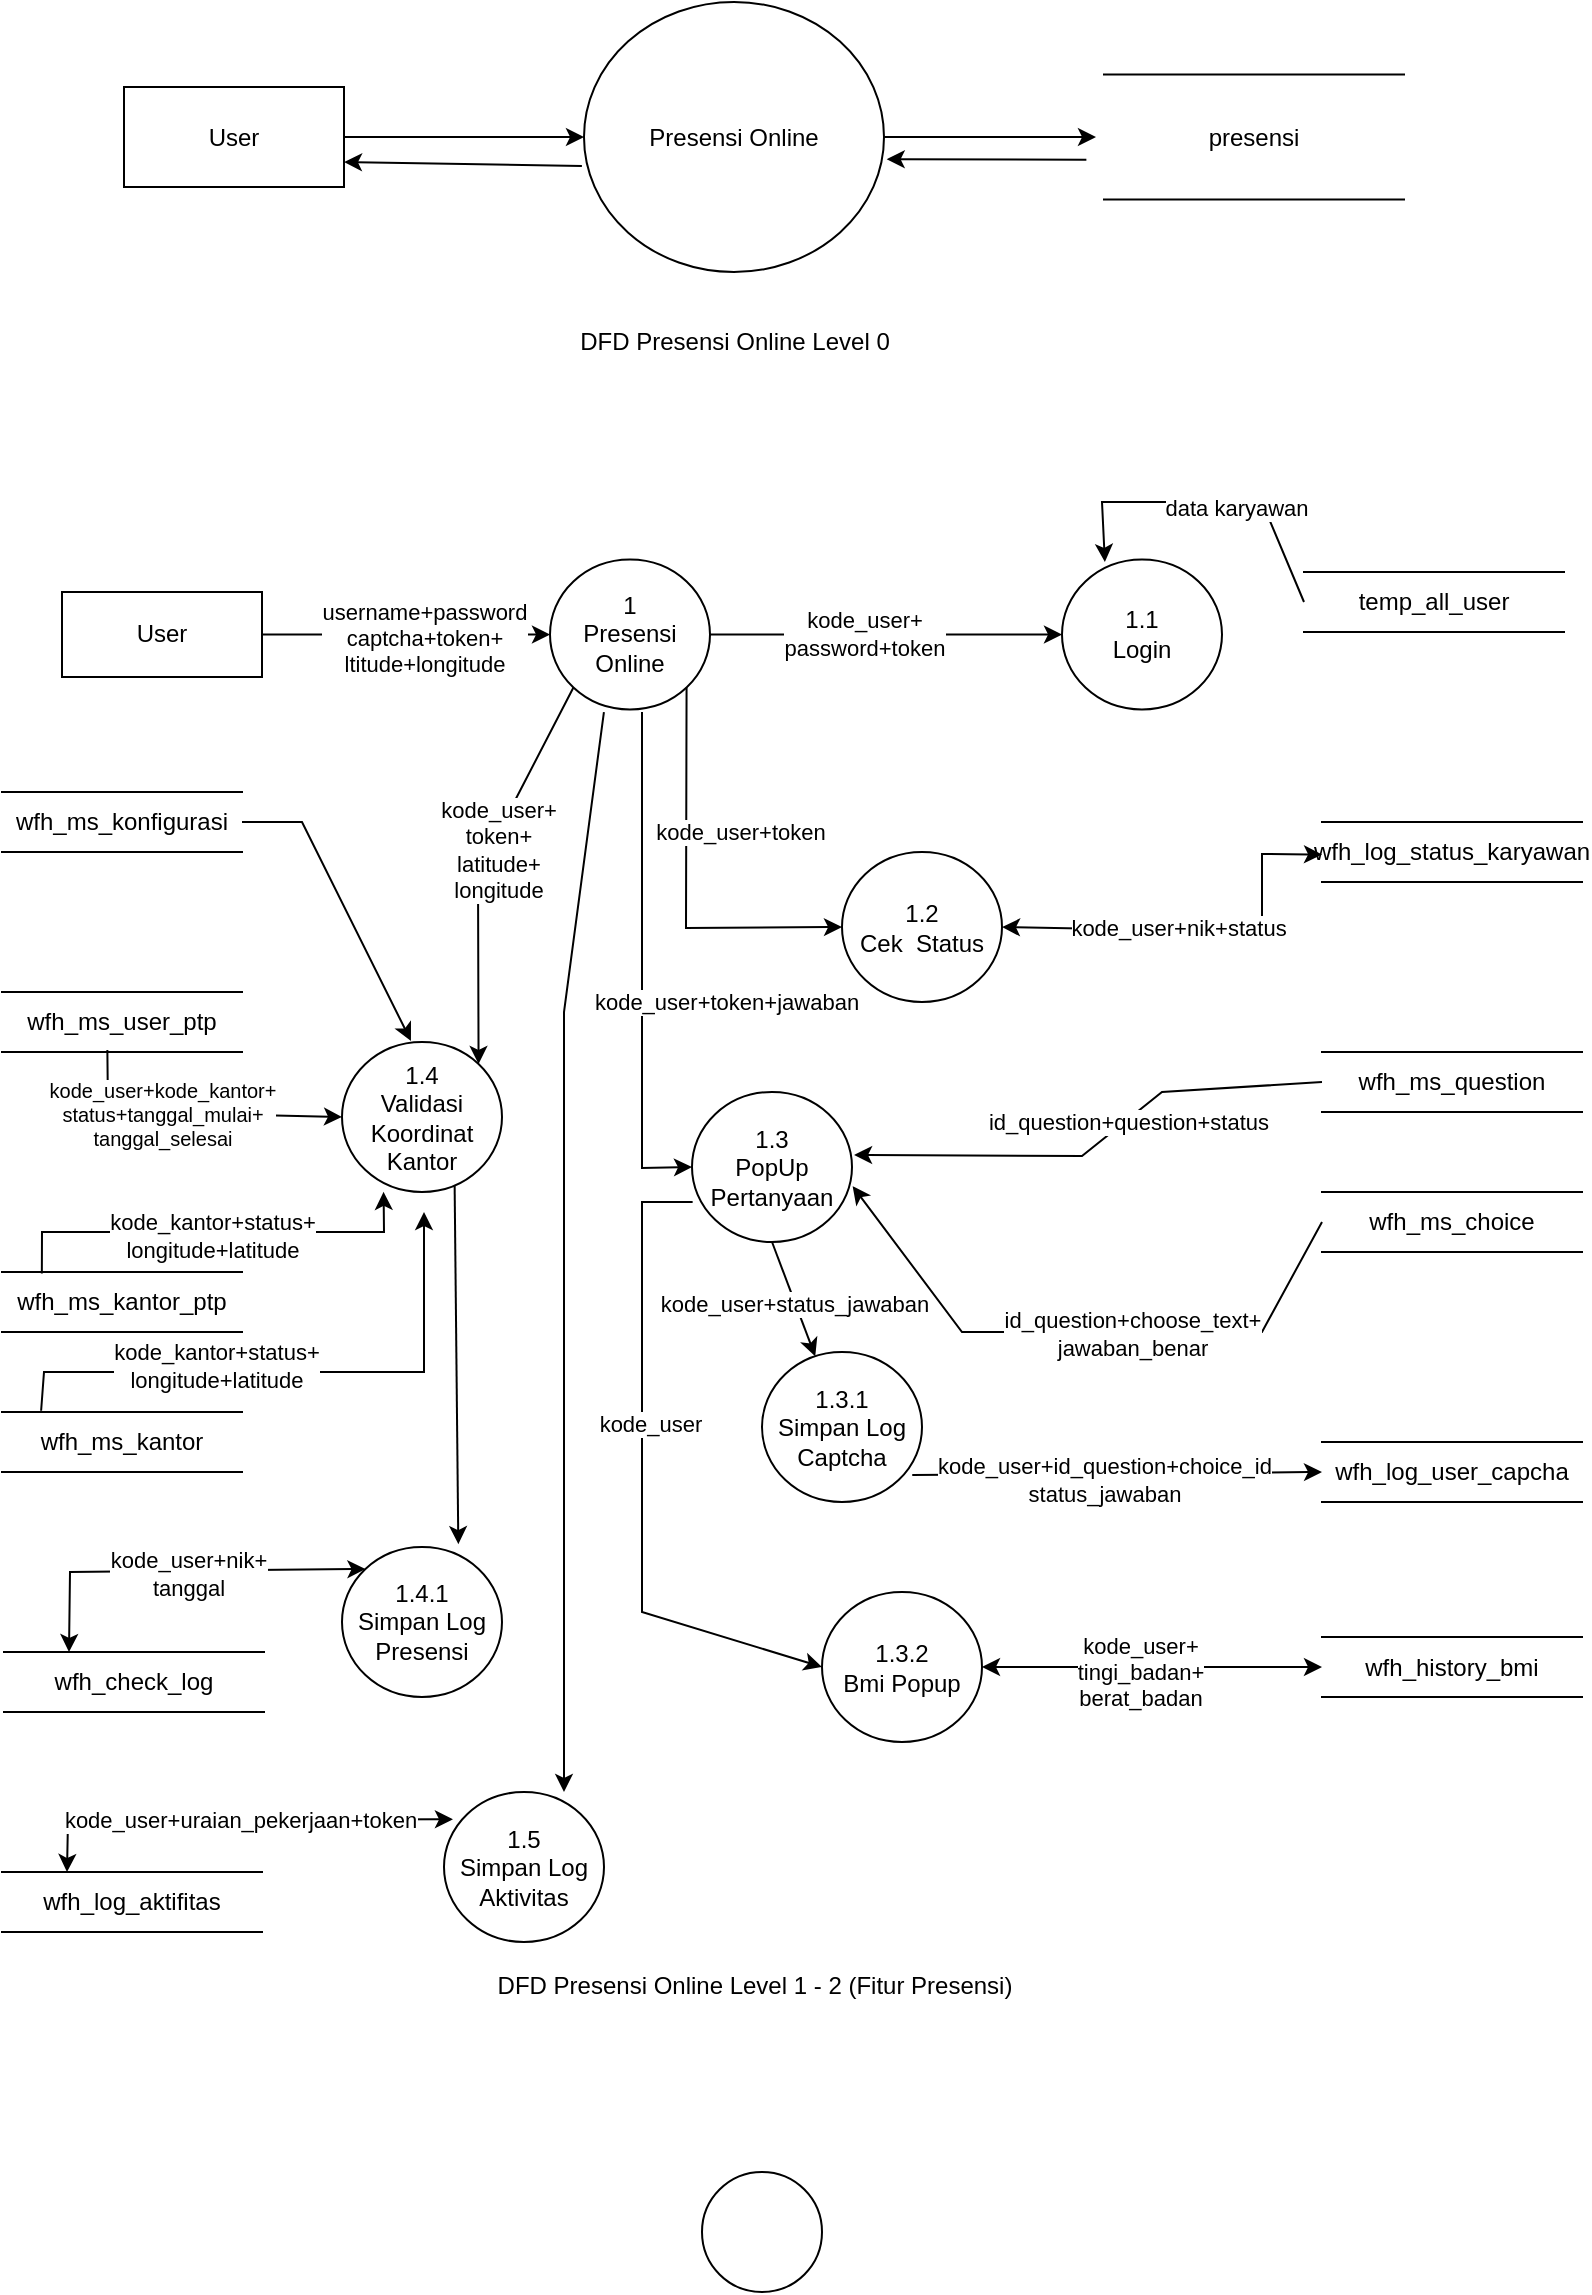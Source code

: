 <mxfile version="22.1.7" type="github">
  <diagram name="Page-1" id="cB6-q6-sBfIPuh-v84tD">
    <mxGraphModel dx="1919" dy="735" grid="1" gridSize="10" guides="1" tooltips="1" connect="1" arrows="1" fold="1" page="1" pageScale="1" pageWidth="850" pageHeight="1100" math="0" shadow="0">
      <root>
        <mxCell id="0" />
        <mxCell id="1" parent="0" />
        <mxCell id="i9Y9PTabGPXXXa_qy1XM-1" value="User" style="html=1;dashed=0;whiteSpace=wrap;" vertex="1" parent="1">
          <mxGeometry x="80" y="87.5" width="110" height="50" as="geometry" />
        </mxCell>
        <mxCell id="i9Y9PTabGPXXXa_qy1XM-2" value="Presensi Online" style="shape=ellipse;html=1;dashed=0;whiteSpace=wrap;perimeter=ellipsePerimeter;" vertex="1" parent="1">
          <mxGeometry x="310" y="45" width="150" height="135" as="geometry" />
        </mxCell>
        <mxCell id="i9Y9PTabGPXXXa_qy1XM-4" value="" style="endArrow=classic;html=1;rounded=0;exitX=1;exitY=0.5;exitDx=0;exitDy=0;" edge="1" parent="1" source="i9Y9PTabGPXXXa_qy1XM-1" target="i9Y9PTabGPXXXa_qy1XM-2">
          <mxGeometry width="50" height="50" relative="1" as="geometry">
            <mxPoint x="360" y="410" as="sourcePoint" />
            <mxPoint x="410" y="360" as="targetPoint" />
          </mxGeometry>
        </mxCell>
        <mxCell id="i9Y9PTabGPXXXa_qy1XM-5" value="" style="endArrow=classic;html=1;rounded=0;exitX=1;exitY=0.5;exitDx=0;exitDy=0;" edge="1" parent="1" source="i9Y9PTabGPXXXa_qy1XM-2">
          <mxGeometry width="50" height="50" relative="1" as="geometry">
            <mxPoint x="360" y="410" as="sourcePoint" />
            <mxPoint x="566.0" y="112.5" as="targetPoint" />
          </mxGeometry>
        </mxCell>
        <mxCell id="i9Y9PTabGPXXXa_qy1XM-6" value="" style="endArrow=classic;html=1;rounded=0;exitX=-0.007;exitY=0.607;exitDx=0;exitDy=0;exitPerimeter=0;entryX=1;entryY=0.75;entryDx=0;entryDy=0;" edge="1" parent="1" source="i9Y9PTabGPXXXa_qy1XM-2" target="i9Y9PTabGPXXXa_qy1XM-1">
          <mxGeometry width="50" height="50" relative="1" as="geometry">
            <mxPoint x="360" y="410" as="sourcePoint" />
            <mxPoint x="410" y="360" as="targetPoint" />
          </mxGeometry>
        </mxCell>
        <mxCell id="i9Y9PTabGPXXXa_qy1XM-7" value="" style="endArrow=classic;html=1;rounded=0;entryX=1.009;entryY=0.582;entryDx=0;entryDy=0;entryPerimeter=0;exitX=0.07;exitY=0.642;exitDx=0;exitDy=0;exitPerimeter=0;" edge="1" parent="1" target="i9Y9PTabGPXXXa_qy1XM-2">
          <mxGeometry width="50" height="50" relative="1" as="geometry">
            <mxPoint x="561.2" y="123.86" as="sourcePoint" />
            <mxPoint x="410" y="360" as="targetPoint" />
          </mxGeometry>
        </mxCell>
        <mxCell id="i9Y9PTabGPXXXa_qy1XM-9" value="DFD Presensi Online Level 0" style="text;html=1;align=center;verticalAlign=middle;resizable=0;points=[];autosize=1;strokeColor=none;fillColor=none;" vertex="1" parent="1">
          <mxGeometry x="300" y="200" width="170" height="30" as="geometry" />
        </mxCell>
        <mxCell id="i9Y9PTabGPXXXa_qy1XM-10" value="presensi" style="html=1;dashed=0;whiteSpace=wrap;shape=partialRectangle;right=0;left=0;" vertex="1" parent="1">
          <mxGeometry x="570" y="81.25" width="150" height="62.5" as="geometry" />
        </mxCell>
        <mxCell id="i9Y9PTabGPXXXa_qy1XM-11" value="&lt;div&gt;1&lt;/div&gt;&lt;div&gt;Presensi Online&lt;br&gt;&lt;/div&gt;" style="shape=ellipse;html=1;dashed=0;whiteSpace=wrap;perimeter=ellipsePerimeter;" vertex="1" parent="1">
          <mxGeometry x="293" y="323.75" width="80" height="75" as="geometry" />
        </mxCell>
        <mxCell id="i9Y9PTabGPXXXa_qy1XM-12" value="User" style="html=1;dashed=0;whiteSpace=wrap;" vertex="1" parent="1">
          <mxGeometry x="49" y="340" width="100" height="42.5" as="geometry" />
        </mxCell>
        <mxCell id="i9Y9PTabGPXXXa_qy1XM-13" value="wfh_check_log" style="html=1;dashed=0;whiteSpace=wrap;shape=partialRectangle;right=0;left=0;" vertex="1" parent="1">
          <mxGeometry x="20" y="870" width="130" height="30" as="geometry" />
        </mxCell>
        <mxCell id="i9Y9PTabGPXXXa_qy1XM-14" value="" style="endArrow=classic;html=1;rounded=0;exitX=1;exitY=0.5;exitDx=0;exitDy=0;entryX=0;entryY=0.5;entryDx=0;entryDy=0;" edge="1" parent="1" source="i9Y9PTabGPXXXa_qy1XM-12" target="i9Y9PTabGPXXXa_qy1XM-11">
          <mxGeometry width="50" height="50" relative="1" as="geometry">
            <mxPoint x="399" y="370" as="sourcePoint" />
            <mxPoint x="449" y="320" as="targetPoint" />
          </mxGeometry>
        </mxCell>
        <mxCell id="i9Y9PTabGPXXXa_qy1XM-35" value="&lt;div&gt;username+password&lt;/div&gt;&lt;div&gt;captcha+token+&lt;/div&gt;&lt;div&gt;ltitude+longitude&lt;br&gt;&lt;/div&gt;" style="edgeLabel;html=1;align=center;verticalAlign=middle;resizable=0;points=[];" vertex="1" connectable="0" parent="i9Y9PTabGPXXXa_qy1XM-14">
          <mxGeometry x="-0.353" y="-1" relative="1" as="geometry">
            <mxPoint x="34" as="offset" />
          </mxGeometry>
        </mxCell>
        <mxCell id="i9Y9PTabGPXXXa_qy1XM-15" value="temp_all_user" style="html=1;dashed=0;whiteSpace=wrap;shape=partialRectangle;right=0;left=0;" vertex="1" parent="1">
          <mxGeometry x="670" y="330" width="130" height="30" as="geometry" />
        </mxCell>
        <mxCell id="i9Y9PTabGPXXXa_qy1XM-16" value="wfh_ms_question" style="html=1;dashed=0;whiteSpace=wrap;shape=partialRectangle;right=0;left=0;" vertex="1" parent="1">
          <mxGeometry x="679" y="570" width="130" height="30" as="geometry" />
        </mxCell>
        <mxCell id="i9Y9PTabGPXXXa_qy1XM-17" value="wfh_log_user_capcha" style="html=1;dashed=0;whiteSpace=wrap;shape=partialRectangle;right=0;left=0;" vertex="1" parent="1">
          <mxGeometry x="679" y="765" width="130" height="30" as="geometry" />
        </mxCell>
        <mxCell id="i9Y9PTabGPXXXa_qy1XM-18" value="" style="endArrow=classic;html=1;rounded=0;exitX=0;exitY=0.5;exitDx=0;exitDy=0;entryX=0.268;entryY=0.016;entryDx=0;entryDy=0;entryPerimeter=0;" edge="1" parent="1" source="i9Y9PTabGPXXXa_qy1XM-15" target="i9Y9PTabGPXXXa_qy1XM-48">
          <mxGeometry width="50" height="50" relative="1" as="geometry">
            <mxPoint x="469" y="370" as="sourcePoint" />
            <mxPoint x="519" y="320" as="targetPoint" />
            <Array as="points">
              <mxPoint x="649" y="295" />
              <mxPoint x="619" y="295" />
              <mxPoint x="569" y="295" />
            </Array>
          </mxGeometry>
        </mxCell>
        <mxCell id="i9Y9PTabGPXXXa_qy1XM-36" value="data karyawan" style="edgeLabel;html=1;align=center;verticalAlign=middle;resizable=0;points=[];" vertex="1" connectable="0" parent="i9Y9PTabGPXXXa_qy1XM-18">
          <mxGeometry x="-0.183" y="3" relative="1" as="geometry">
            <mxPoint as="offset" />
          </mxGeometry>
        </mxCell>
        <mxCell id="i9Y9PTabGPXXXa_qy1XM-22" value="wfh_log_status_karyawan" style="html=1;dashed=0;whiteSpace=wrap;shape=partialRectangle;right=0;left=0;" vertex="1" parent="1">
          <mxGeometry x="679" y="455" width="130" height="30" as="geometry" />
        </mxCell>
        <mxCell id="i9Y9PTabGPXXXa_qy1XM-26" value="" style="endArrow=classic;startArrow=classic;html=1;rounded=0;exitX=0;exitY=0.375;exitDx=0;exitDy=0;exitPerimeter=0;entryX=1;entryY=0.5;entryDx=0;entryDy=0;" edge="1" parent="1" target="i9Y9PTabGPXXXa_qy1XM-53">
          <mxGeometry width="50" height="50" relative="1" as="geometry">
            <mxPoint x="679" y="471.25" as="sourcePoint" />
            <mxPoint x="529" y="471.25" as="targetPoint" />
            <Array as="points">
              <mxPoint x="649" y="471" />
              <mxPoint x="649" y="510" />
            </Array>
          </mxGeometry>
        </mxCell>
        <mxCell id="i9Y9PTabGPXXXa_qy1XM-38" value="kode_user+nik+status" style="edgeLabel;html=1;align=center;verticalAlign=middle;resizable=0;points=[];" vertex="1" connectable="0" parent="i9Y9PTabGPXXXa_qy1XM-26">
          <mxGeometry x="0.113" y="-1" relative="1" as="geometry">
            <mxPoint as="offset" />
          </mxGeometry>
        </mxCell>
        <mxCell id="i9Y9PTabGPXXXa_qy1XM-29" value="" style="endArrow=classic;html=1;rounded=0;exitX=0;exitY=0.5;exitDx=0;exitDy=0;entryX=1.013;entryY=0.42;entryDx=0;entryDy=0;entryPerimeter=0;" edge="1" parent="1" source="i9Y9PTabGPXXXa_qy1XM-16" target="i9Y9PTabGPXXXa_qy1XM-56">
          <mxGeometry width="50" height="50" relative="1" as="geometry">
            <mxPoint x="299" y="830" as="sourcePoint" />
            <mxPoint x="499" y="770" as="targetPoint" />
            <Array as="points">
              <mxPoint x="599" y="590" />
              <mxPoint x="559" y="622" />
            </Array>
          </mxGeometry>
        </mxCell>
        <mxCell id="i9Y9PTabGPXXXa_qy1XM-39" value="id_question+question+status" style="edgeLabel;html=1;align=center;verticalAlign=middle;resizable=0;points=[];" vertex="1" connectable="0" parent="i9Y9PTabGPXXXa_qy1XM-29">
          <mxGeometry x="-0.162" y="1" relative="1" as="geometry">
            <mxPoint as="offset" />
          </mxGeometry>
        </mxCell>
        <mxCell id="i9Y9PTabGPXXXa_qy1XM-30" value="wfh_ms_choice" style="html=1;dashed=0;whiteSpace=wrap;shape=partialRectangle;right=0;left=0;" vertex="1" parent="1">
          <mxGeometry x="679" y="640" width="130" height="30" as="geometry" />
        </mxCell>
        <mxCell id="i9Y9PTabGPXXXa_qy1XM-34" value="wfh_history_bmi" style="html=1;dashed=0;whiteSpace=wrap;shape=partialRectangle;right=0;left=0;" vertex="1" parent="1">
          <mxGeometry x="679" y="862.5" width="130" height="30" as="geometry" />
        </mxCell>
        <mxCell id="i9Y9PTabGPXXXa_qy1XM-40" value="wfh_log_aktifitas" style="html=1;dashed=0;whiteSpace=wrap;shape=partialRectangle;right=0;left=0;" vertex="1" parent="1">
          <mxGeometry x="19" y="980" width="130" height="30" as="geometry" />
        </mxCell>
        <mxCell id="i9Y9PTabGPXXXa_qy1XM-41" value="" style="endArrow=classic;html=1;rounded=0;exitX=0;exitY=0.5;exitDx=0;exitDy=0;entryX=1.004;entryY=0.628;entryDx=0;entryDy=0;entryPerimeter=0;" edge="1" parent="1" source="i9Y9PTabGPXXXa_qy1XM-30" target="i9Y9PTabGPXXXa_qy1XM-56">
          <mxGeometry width="50" height="50" relative="1" as="geometry">
            <mxPoint x="689" y="805" as="sourcePoint" />
            <mxPoint x="449" y="710" as="targetPoint" />
            <Array as="points">
              <mxPoint x="649" y="710" />
              <mxPoint x="569" y="710" />
              <mxPoint x="499" y="710" />
            </Array>
          </mxGeometry>
        </mxCell>
        <mxCell id="i9Y9PTabGPXXXa_qy1XM-42" value="&lt;div&gt;id_question+choose_text+&lt;/div&gt;&lt;div&gt;jawaban_benar&lt;br&gt;&lt;/div&gt;" style="edgeLabel;html=1;align=center;verticalAlign=middle;resizable=0;points=[];" vertex="1" connectable="0" parent="i9Y9PTabGPXXXa_qy1XM-41">
          <mxGeometry x="-0.162" y="1" relative="1" as="geometry">
            <mxPoint as="offset" />
          </mxGeometry>
        </mxCell>
        <mxCell id="i9Y9PTabGPXXXa_qy1XM-48" value="&lt;div&gt;1.1&lt;/div&gt;Login" style="shape=ellipse;html=1;dashed=0;whiteSpace=wrap;perimeter=ellipsePerimeter;" vertex="1" parent="1">
          <mxGeometry x="549" y="323.75" width="80" height="75" as="geometry" />
        </mxCell>
        <mxCell id="i9Y9PTabGPXXXa_qy1XM-49" value="" style="endArrow=classic;html=1;rounded=0;entryX=0;entryY=0.5;entryDx=0;entryDy=0;exitX=1;exitY=0.5;exitDx=0;exitDy=0;" edge="1" parent="1" source="i9Y9PTabGPXXXa_qy1XM-11" target="i9Y9PTabGPXXXa_qy1XM-48">
          <mxGeometry width="50" height="50" relative="1" as="geometry">
            <mxPoint x="319" y="370" as="sourcePoint" />
            <mxPoint x="369" y="320" as="targetPoint" />
            <Array as="points" />
          </mxGeometry>
        </mxCell>
        <mxCell id="i9Y9PTabGPXXXa_qy1XM-58" value="&lt;div&gt;kode_user+&lt;/div&gt;&lt;div&gt;password+token&lt;/div&gt;" style="edgeLabel;html=1;align=center;verticalAlign=middle;resizable=0;points=[];" vertex="1" connectable="0" parent="i9Y9PTabGPXXXa_qy1XM-49">
          <mxGeometry x="-0.566" y="1" relative="1" as="geometry">
            <mxPoint x="39" as="offset" />
          </mxGeometry>
        </mxCell>
        <mxCell id="i9Y9PTabGPXXXa_qy1XM-50" value="&lt;div&gt;1.4&lt;/div&gt;Validasi Koordinat Kantor" style="shape=ellipse;html=1;dashed=0;whiteSpace=wrap;perimeter=ellipsePerimeter;" vertex="1" parent="1">
          <mxGeometry x="189" y="565" width="80" height="75" as="geometry" />
        </mxCell>
        <mxCell id="i9Y9PTabGPXXXa_qy1XM-53" value="&lt;div&gt;1.2&lt;/div&gt;Cek&amp;nbsp; Status" style="shape=ellipse;html=1;dashed=0;whiteSpace=wrap;perimeter=ellipsePerimeter;" vertex="1" parent="1">
          <mxGeometry x="439" y="470" width="80" height="75" as="geometry" />
        </mxCell>
        <mxCell id="i9Y9PTabGPXXXa_qy1XM-56" value="&lt;div&gt;1.3&lt;/div&gt;PopUp Pertanyaan" style="shape=ellipse;html=1;dashed=0;whiteSpace=wrap;perimeter=ellipsePerimeter;" vertex="1" parent="1">
          <mxGeometry x="364" y="590" width="80" height="75" as="geometry" />
        </mxCell>
        <mxCell id="i9Y9PTabGPXXXa_qy1XM-61" value="" style="endArrow=classic;html=1;rounded=0;exitX=1;exitY=1;exitDx=0;exitDy=0;entryX=0;entryY=0.5;entryDx=0;entryDy=0;" edge="1" parent="1" source="i9Y9PTabGPXXXa_qy1XM-11" target="i9Y9PTabGPXXXa_qy1XM-53">
          <mxGeometry width="50" height="50" relative="1" as="geometry">
            <mxPoint x="449" y="570" as="sourcePoint" />
            <mxPoint x="499" y="520" as="targetPoint" />
            <Array as="points">
              <mxPoint x="361" y="508" />
            </Array>
          </mxGeometry>
        </mxCell>
        <mxCell id="i9Y9PTabGPXXXa_qy1XM-62" value="kode_user+token" style="edgeLabel;html=1;align=center;verticalAlign=middle;resizable=0;points=[];" vertex="1" connectable="0" parent="i9Y9PTabGPXXXa_qy1XM-61">
          <mxGeometry x="-0.28" y="3" relative="1" as="geometry">
            <mxPoint x="24" as="offset" />
          </mxGeometry>
        </mxCell>
        <mxCell id="i9Y9PTabGPXXXa_qy1XM-63" value="" style="endArrow=classic;html=1;rounded=0;entryX=0;entryY=0.5;entryDx=0;entryDy=0;" edge="1" parent="1" target="i9Y9PTabGPXXXa_qy1XM-56">
          <mxGeometry width="50" height="50" relative="1" as="geometry">
            <mxPoint x="339" y="400" as="sourcePoint" />
            <mxPoint x="499" y="520" as="targetPoint" />
            <Array as="points">
              <mxPoint x="339" y="628" />
            </Array>
          </mxGeometry>
        </mxCell>
        <mxCell id="i9Y9PTabGPXXXa_qy1XM-66" value="kode_user+token+jawaban" style="edgeLabel;html=1;align=center;verticalAlign=middle;resizable=0;points=[];" vertex="1" connectable="0" parent="i9Y9PTabGPXXXa_qy1XM-63">
          <mxGeometry x="0.146" y="2" relative="1" as="geometry">
            <mxPoint x="40" as="offset" />
          </mxGeometry>
        </mxCell>
        <mxCell id="i9Y9PTabGPXXXa_qy1XM-65" value="&lt;div&gt;1.3.1&lt;/div&gt;Simpan Log Captcha" style="shape=ellipse;html=1;dashed=0;whiteSpace=wrap;perimeter=ellipsePerimeter;" vertex="1" parent="1">
          <mxGeometry x="399" y="720" width="80" height="75" as="geometry" />
        </mxCell>
        <mxCell id="i9Y9PTabGPXXXa_qy1XM-67" value="" style="endArrow=classic;html=1;rounded=0;exitX=0.5;exitY=1;exitDx=0;exitDy=0;" edge="1" parent="1" source="i9Y9PTabGPXXXa_qy1XM-56" target="i9Y9PTabGPXXXa_qy1XM-65">
          <mxGeometry width="50" height="50" relative="1" as="geometry">
            <mxPoint x="449" y="620" as="sourcePoint" />
            <mxPoint x="499" y="570" as="targetPoint" />
          </mxGeometry>
        </mxCell>
        <mxCell id="i9Y9PTabGPXXXa_qy1XM-68" value="kode_user+status_jawaban" style="edgeLabel;html=1;align=center;verticalAlign=middle;resizable=0;points=[];" vertex="1" connectable="0" parent="i9Y9PTabGPXXXa_qy1XM-67">
          <mxGeometry x="0.042" y="-1" relative="1" as="geometry">
            <mxPoint as="offset" />
          </mxGeometry>
        </mxCell>
        <mxCell id="i9Y9PTabGPXXXa_qy1XM-69" value="" style="endArrow=classic;html=1;rounded=0;entryX=0;entryY=0.5;entryDx=0;entryDy=0;exitX=0.939;exitY=0.82;exitDx=0;exitDy=0;exitPerimeter=0;" edge="1" parent="1" source="i9Y9PTabGPXXXa_qy1XM-65" target="i9Y9PTabGPXXXa_qy1XM-17">
          <mxGeometry width="50" height="50" relative="1" as="geometry">
            <mxPoint x="449" y="760" as="sourcePoint" />
            <mxPoint x="499" y="730" as="targetPoint" />
          </mxGeometry>
        </mxCell>
        <mxCell id="i9Y9PTabGPXXXa_qy1XM-70" value="&lt;div&gt;kode_user+id_question+choice_id&lt;/div&gt;&lt;div&gt;status_jawaban&lt;br&gt;&lt;/div&gt;" style="edgeLabel;html=1;align=center;verticalAlign=middle;resizable=0;points=[];" vertex="1" connectable="0" parent="i9Y9PTabGPXXXa_qy1XM-69">
          <mxGeometry x="-0.065" y="-3" relative="1" as="geometry">
            <mxPoint as="offset" />
          </mxGeometry>
        </mxCell>
        <mxCell id="i9Y9PTabGPXXXa_qy1XM-73" value="&lt;div&gt;1.3.2&lt;/div&gt;Bmi Popup" style="shape=ellipse;html=1;dashed=0;whiteSpace=wrap;perimeter=ellipsePerimeter;" vertex="1" parent="1">
          <mxGeometry x="429" y="840" width="80" height="75" as="geometry" />
        </mxCell>
        <mxCell id="i9Y9PTabGPXXXa_qy1XM-74" value="" style="endArrow=classic;html=1;rounded=0;exitX=0.004;exitY=0.733;exitDx=0;exitDy=0;exitPerimeter=0;entryX=0;entryY=0.5;entryDx=0;entryDy=0;" edge="1" parent="1" source="i9Y9PTabGPXXXa_qy1XM-56" target="i9Y9PTabGPXXXa_qy1XM-73">
          <mxGeometry width="50" height="50" relative="1" as="geometry">
            <mxPoint x="449" y="820" as="sourcePoint" />
            <mxPoint x="499" y="770" as="targetPoint" />
            <Array as="points">
              <mxPoint x="339" y="645" />
              <mxPoint x="339" y="850" />
            </Array>
          </mxGeometry>
        </mxCell>
        <mxCell id="i9Y9PTabGPXXXa_qy1XM-77" value="kode_user" style="edgeLabel;html=1;align=center;verticalAlign=middle;resizable=0;points=[];" vertex="1" connectable="0" parent="i9Y9PTabGPXXXa_qy1XM-74">
          <mxGeometry x="-0.158" y="4" relative="1" as="geometry">
            <mxPoint as="offset" />
          </mxGeometry>
        </mxCell>
        <mxCell id="i9Y9PTabGPXXXa_qy1XM-75" value="" style="endArrow=classic;startArrow=classic;html=1;rounded=0;exitX=1;exitY=0.5;exitDx=0;exitDy=0;entryX=0;entryY=0.5;entryDx=0;entryDy=0;" edge="1" parent="1" source="i9Y9PTabGPXXXa_qy1XM-73" target="i9Y9PTabGPXXXa_qy1XM-34">
          <mxGeometry width="50" height="50" relative="1" as="geometry">
            <mxPoint x="449" y="860" as="sourcePoint" />
            <mxPoint x="499" y="810" as="targetPoint" />
          </mxGeometry>
        </mxCell>
        <mxCell id="i9Y9PTabGPXXXa_qy1XM-76" value="&lt;div&gt;kode_user+&lt;/div&gt;&lt;div&gt;tingi_badan+&lt;/div&gt;&lt;div&gt;berat_badan&lt;br&gt;&lt;/div&gt;" style="edgeLabel;html=1;align=center;verticalAlign=middle;resizable=0;points=[];" vertex="1" connectable="0" parent="i9Y9PTabGPXXXa_qy1XM-75">
          <mxGeometry x="-0.073" y="-2" relative="1" as="geometry">
            <mxPoint as="offset" />
          </mxGeometry>
        </mxCell>
        <mxCell id="i9Y9PTabGPXXXa_qy1XM-78" value="wfh_ms_konfigurasi" style="html=1;dashed=0;whiteSpace=wrap;shape=partialRectangle;right=0;left=0;" vertex="1" parent="1">
          <mxGeometry x="19" y="440" width="120" height="30" as="geometry" />
        </mxCell>
        <mxCell id="i9Y9PTabGPXXXa_qy1XM-79" value="wfh_ms_kantor_ptp" style="html=1;dashed=0;whiteSpace=wrap;shape=partialRectangle;right=0;left=0;" vertex="1" parent="1">
          <mxGeometry x="19" y="680" width="120" height="30" as="geometry" />
        </mxCell>
        <mxCell id="i9Y9PTabGPXXXa_qy1XM-80" value="wfh_ms_user_ptp" style="html=1;dashed=0;whiteSpace=wrap;shape=partialRectangle;right=0;left=0;" vertex="1" parent="1">
          <mxGeometry x="19" y="540" width="120" height="30" as="geometry" />
        </mxCell>
        <mxCell id="i9Y9PTabGPXXXa_qy1XM-81" value="wfh_ms_kantor" style="html=1;dashed=0;whiteSpace=wrap;shape=partialRectangle;right=0;left=0;" vertex="1" parent="1">
          <mxGeometry x="19" y="750" width="120" height="30" as="geometry" />
        </mxCell>
        <mxCell id="i9Y9PTabGPXXXa_qy1XM-82" value="" style="endArrow=classic;html=1;rounded=0;entryX=1;entryY=0;entryDx=0;entryDy=0;exitX=0;exitY=1;exitDx=0;exitDy=0;" edge="1" parent="1" source="i9Y9PTabGPXXXa_qy1XM-11" target="i9Y9PTabGPXXXa_qy1XM-50">
          <mxGeometry width="50" height="50" relative="1" as="geometry">
            <mxPoint x="319" y="400" as="sourcePoint" />
            <mxPoint x="509" y="610" as="targetPoint" />
            <Array as="points">
              <mxPoint x="257" y="480" />
            </Array>
          </mxGeometry>
        </mxCell>
        <mxCell id="i9Y9PTabGPXXXa_qy1XM-83" value="&lt;div&gt;kode_user+&lt;/div&gt;&lt;div&gt;token+&lt;/div&gt;&lt;div&gt;latitude+&lt;/div&gt;&lt;div&gt;longitude&lt;br&gt;&lt;/div&gt;" style="edgeLabel;html=1;align=center;verticalAlign=middle;resizable=0;points=[];" vertex="1" connectable="0" parent="i9Y9PTabGPXXXa_qy1XM-82">
          <mxGeometry x="-0.103" y="3" relative="1" as="geometry">
            <mxPoint as="offset" />
          </mxGeometry>
        </mxCell>
        <mxCell id="i9Y9PTabGPXXXa_qy1XM-84" value="" style="endArrow=classic;html=1;rounded=0;exitX=1;exitY=0.5;exitDx=0;exitDy=0;entryX=0.431;entryY=-0.007;entryDx=0;entryDy=0;entryPerimeter=0;" edge="1" parent="1" source="i9Y9PTabGPXXXa_qy1XM-78" target="i9Y9PTabGPXXXa_qy1XM-50">
          <mxGeometry width="50" height="50" relative="1" as="geometry">
            <mxPoint x="459" y="660" as="sourcePoint" />
            <mxPoint x="509" y="610" as="targetPoint" />
            <Array as="points">
              <mxPoint x="169" y="455" />
            </Array>
          </mxGeometry>
        </mxCell>
        <mxCell id="i9Y9PTabGPXXXa_qy1XM-86" value="" style="endArrow=classic;html=1;rounded=0;exitX=0.439;exitY=0.967;exitDx=0;exitDy=0;exitPerimeter=0;entryX=0;entryY=0.5;entryDx=0;entryDy=0;" edge="1" parent="1" source="i9Y9PTabGPXXXa_qy1XM-80" target="i9Y9PTabGPXXXa_qy1XM-50">
          <mxGeometry width="50" height="50" relative="1" as="geometry">
            <mxPoint x="459" y="660" as="sourcePoint" />
            <mxPoint x="509" y="610" as="targetPoint" />
            <Array as="points">
              <mxPoint x="72" y="600" />
            </Array>
          </mxGeometry>
        </mxCell>
        <mxCell id="i9Y9PTabGPXXXa_qy1XM-87" value="&lt;div style=&quot;font-size: 10px;&quot;&gt;&lt;font style=&quot;font-size: 10px;&quot;&gt;kode_user+kode_kantor+&lt;/font&gt;&lt;/div&gt;&lt;div style=&quot;font-size: 10px;&quot;&gt;&lt;font style=&quot;font-size: 10px;&quot;&gt;status+tanggal_mulai+&lt;/font&gt;&lt;/div&gt;&lt;div style=&quot;font-size: 10px;&quot;&gt;&lt;font style=&quot;font-size: 10px;&quot;&gt;tanggal_selesai&lt;font style=&quot;font-size: 10px;&quot;&gt;&lt;br&gt;&lt;/font&gt;&lt;/font&gt;&lt;/div&gt;" style="edgeLabel;html=1;align=center;verticalAlign=middle;resizable=0;points=[];" vertex="1" connectable="0" parent="i9Y9PTabGPXXXa_qy1XM-86">
          <mxGeometry x="-0.365" relative="1" as="geometry">
            <mxPoint x="11" as="offset" />
          </mxGeometry>
        </mxCell>
        <mxCell id="i9Y9PTabGPXXXa_qy1XM-89" value="" style="endArrow=classic;html=1;rounded=0;exitX=0.166;exitY=0.027;exitDx=0;exitDy=0;entryX=0.26;entryY=0.999;entryDx=0;entryDy=0;entryPerimeter=0;exitPerimeter=0;" edge="1" parent="1" source="i9Y9PTabGPXXXa_qy1XM-79" target="i9Y9PTabGPXXXa_qy1XM-50">
          <mxGeometry width="50" height="50" relative="1" as="geometry">
            <mxPoint x="459" y="660" as="sourcePoint" />
            <mxPoint x="509" y="610" as="targetPoint" />
            <Array as="points">
              <mxPoint x="39" y="660" />
              <mxPoint x="210" y="660" />
            </Array>
          </mxGeometry>
        </mxCell>
        <mxCell id="i9Y9PTabGPXXXa_qy1XM-90" value="&lt;div&gt;kode_kantor+status+&lt;/div&gt;&lt;div&gt;longitude+latitude&lt;br&gt;&lt;/div&gt;" style="edgeLabel;html=1;align=center;verticalAlign=middle;resizable=0;points=[];" vertex="1" connectable="0" parent="i9Y9PTabGPXXXa_qy1XM-89">
          <mxGeometry x="-0.573" y="-2" relative="1" as="geometry">
            <mxPoint x="61" as="offset" />
          </mxGeometry>
        </mxCell>
        <mxCell id="i9Y9PTabGPXXXa_qy1XM-91" value="" style="endArrow=classic;html=1;rounded=0;exitX=0.163;exitY=-0.021;exitDx=0;exitDy=0;exitPerimeter=0;" edge="1" parent="1" source="i9Y9PTabGPXXXa_qy1XM-81">
          <mxGeometry width="50" height="50" relative="1" as="geometry">
            <mxPoint x="510" y="720" as="sourcePoint" />
            <mxPoint x="230" y="650" as="targetPoint" />
            <Array as="points">
              <mxPoint x="40" y="730" />
              <mxPoint x="230" y="730" />
            </Array>
          </mxGeometry>
        </mxCell>
        <mxCell id="i9Y9PTabGPXXXa_qy1XM-92" value="&lt;div&gt;kode_kantor+status+&lt;/div&gt;&lt;div&gt;longitude+latitude&lt;br&gt;&lt;/div&gt;" style="edgeLabel;html=1;align=center;verticalAlign=middle;resizable=0;points=[];" vertex="1" connectable="0" parent="i9Y9PTabGPXXXa_qy1XM-91">
          <mxGeometry x="-0.276" y="3" relative="1" as="geometry">
            <mxPoint as="offset" />
          </mxGeometry>
        </mxCell>
        <mxCell id="i9Y9PTabGPXXXa_qy1XM-93" value="&lt;div&gt;1.4.1&lt;/div&gt;Simpan Log Presensi" style="shape=ellipse;html=1;dashed=0;whiteSpace=wrap;perimeter=ellipsePerimeter;" vertex="1" parent="1">
          <mxGeometry x="189" y="817.5" width="80" height="75" as="geometry" />
        </mxCell>
        <mxCell id="i9Y9PTabGPXXXa_qy1XM-94" value="" style="endArrow=classic;html=1;rounded=0;exitX=0.704;exitY=0.96;exitDx=0;exitDy=0;exitPerimeter=0;entryX=0.727;entryY=-0.019;entryDx=0;entryDy=0;entryPerimeter=0;" edge="1" parent="1" source="i9Y9PTabGPXXXa_qy1XM-50" target="i9Y9PTabGPXXXa_qy1XM-93">
          <mxGeometry width="50" height="50" relative="1" as="geometry">
            <mxPoint x="510" y="720" as="sourcePoint" />
            <mxPoint x="560" y="670" as="targetPoint" />
          </mxGeometry>
        </mxCell>
        <mxCell id="i9Y9PTabGPXXXa_qy1XM-96" value="" style="endArrow=classic;startArrow=classic;html=1;rounded=0;exitX=0.25;exitY=0;exitDx=0;exitDy=0;entryX=0;entryY=0;entryDx=0;entryDy=0;" edge="1" parent="1" source="i9Y9PTabGPXXXa_qy1XM-13" target="i9Y9PTabGPXXXa_qy1XM-93">
          <mxGeometry width="50" height="50" relative="1" as="geometry">
            <mxPoint x="510" y="720" as="sourcePoint" />
            <mxPoint x="560" y="670" as="targetPoint" />
            <Array as="points">
              <mxPoint x="53" y="830" />
            </Array>
          </mxGeometry>
        </mxCell>
        <mxCell id="i9Y9PTabGPXXXa_qy1XM-97" value="&lt;div&gt;kode_user+nik+&lt;/div&gt;&lt;div&gt;tanggal&lt;br&gt;&lt;/div&gt;" style="edgeLabel;html=1;align=center;verticalAlign=middle;resizable=0;points=[];" vertex="1" connectable="0" parent="i9Y9PTabGPXXXa_qy1XM-96">
          <mxGeometry x="-0.225" y="-1" relative="1" as="geometry">
            <mxPoint x="26" as="offset" />
          </mxGeometry>
        </mxCell>
        <mxCell id="i9Y9PTabGPXXXa_qy1XM-98" value="&lt;div&gt;1.5&lt;/div&gt;Simpan Log Aktivitas" style="shape=ellipse;html=1;dashed=0;whiteSpace=wrap;perimeter=ellipsePerimeter;" vertex="1" parent="1">
          <mxGeometry x="240" y="940" width="80" height="75" as="geometry" />
        </mxCell>
        <mxCell id="i9Y9PTabGPXXXa_qy1XM-99" value="" style="endArrow=classic;html=1;rounded=0;entryX=0.75;entryY=0;entryDx=0;entryDy=0;entryPerimeter=0;exitX=0.337;exitY=1.017;exitDx=0;exitDy=0;exitPerimeter=0;" edge="1" parent="1" source="i9Y9PTabGPXXXa_qy1XM-11" target="i9Y9PTabGPXXXa_qy1XM-98">
          <mxGeometry width="50" height="50" relative="1" as="geometry">
            <mxPoint x="300" y="580" as="sourcePoint" />
            <mxPoint x="160" y="710" as="targetPoint" />
            <Array as="points">
              <mxPoint x="300" y="550" />
            </Array>
          </mxGeometry>
        </mxCell>
        <mxCell id="i9Y9PTabGPXXXa_qy1XM-100" value="" style="endArrow=classic;startArrow=classic;html=1;rounded=0;exitX=0.25;exitY=0;exitDx=0;exitDy=0;entryX=0.056;entryY=0.182;entryDx=0;entryDy=0;entryPerimeter=0;" edge="1" parent="1" source="i9Y9PTabGPXXXa_qy1XM-40" target="i9Y9PTabGPXXXa_qy1XM-98">
          <mxGeometry width="50" height="50" relative="1" as="geometry">
            <mxPoint x="110" y="790" as="sourcePoint" />
            <mxPoint x="160" y="740" as="targetPoint" />
            <Array as="points">
              <mxPoint x="52" y="954" />
            </Array>
          </mxGeometry>
        </mxCell>
        <mxCell id="i9Y9PTabGPXXXa_qy1XM-101" value="kode_user+uraian_pekerjaan+token" style="edgeLabel;html=1;align=center;verticalAlign=middle;resizable=0;points=[];" vertex="1" connectable="0" parent="i9Y9PTabGPXXXa_qy1XM-100">
          <mxGeometry x="-0.089" relative="1" as="geometry">
            <mxPoint x="12" as="offset" />
          </mxGeometry>
        </mxCell>
        <mxCell id="i9Y9PTabGPXXXa_qy1XM-102" value="DFD Presensi Online Level 1 - 2 (Fitur Presensi)" style="text;html=1;align=center;verticalAlign=middle;resizable=0;points=[];autosize=1;strokeColor=none;fillColor=none;" vertex="1" parent="1">
          <mxGeometry x="260" y="1022" width="270" height="30" as="geometry" />
        </mxCell>
        <mxCell id="i9Y9PTabGPXXXa_qy1XM-103" value="" style="shape=ellipse;html=1;dashed=0;whiteSpace=wrap;aspect=fixed;perimeter=ellipsePerimeter;" vertex="1" parent="1">
          <mxGeometry x="369" y="1130" width="60" height="60" as="geometry" />
        </mxCell>
      </root>
    </mxGraphModel>
  </diagram>
</mxfile>
